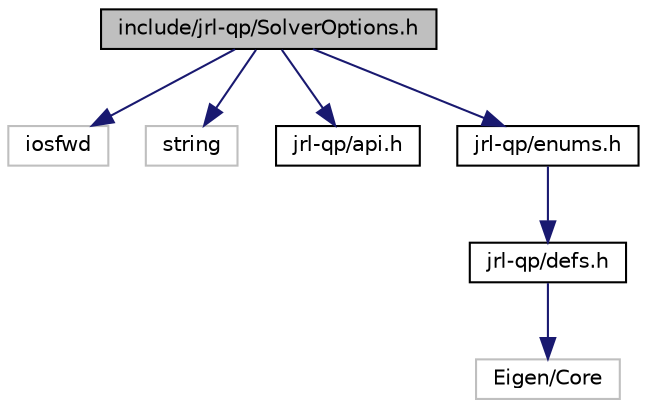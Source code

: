 digraph "include/jrl-qp/SolverOptions.h"
{
  edge [fontname="Helvetica",fontsize="10",labelfontname="Helvetica",labelfontsize="10"];
  node [fontname="Helvetica",fontsize="10",shape=record];
  Node0 [label="include/jrl-qp/SolverOptions.h",height=0.2,width=0.4,color="black", fillcolor="grey75", style="filled", fontcolor="black"];
  Node0 -> Node1 [color="midnightblue",fontsize="10",style="solid",fontname="Helvetica"];
  Node1 [label="iosfwd",height=0.2,width=0.4,color="grey75", fillcolor="white", style="filled"];
  Node0 -> Node2 [color="midnightblue",fontsize="10",style="solid",fontname="Helvetica"];
  Node2 [label="string",height=0.2,width=0.4,color="grey75", fillcolor="white", style="filled"];
  Node0 -> Node3 [color="midnightblue",fontsize="10",style="solid",fontname="Helvetica"];
  Node3 [label="jrl-qp/api.h",height=0.2,width=0.4,color="black", fillcolor="white", style="filled",URL="$api_8h.html"];
  Node0 -> Node4 [color="midnightblue",fontsize="10",style="solid",fontname="Helvetica"];
  Node4 [label="jrl-qp/enums.h",height=0.2,width=0.4,color="black", fillcolor="white", style="filled",URL="$enums_8h.html"];
  Node4 -> Node5 [color="midnightblue",fontsize="10",style="solid",fontname="Helvetica"];
  Node5 [label="jrl-qp/defs.h",height=0.2,width=0.4,color="black", fillcolor="white", style="filled",URL="$defs_8h.html"];
  Node5 -> Node6 [color="midnightblue",fontsize="10",style="solid",fontname="Helvetica"];
  Node6 [label="Eigen/Core",height=0.2,width=0.4,color="grey75", fillcolor="white", style="filled"];
}
